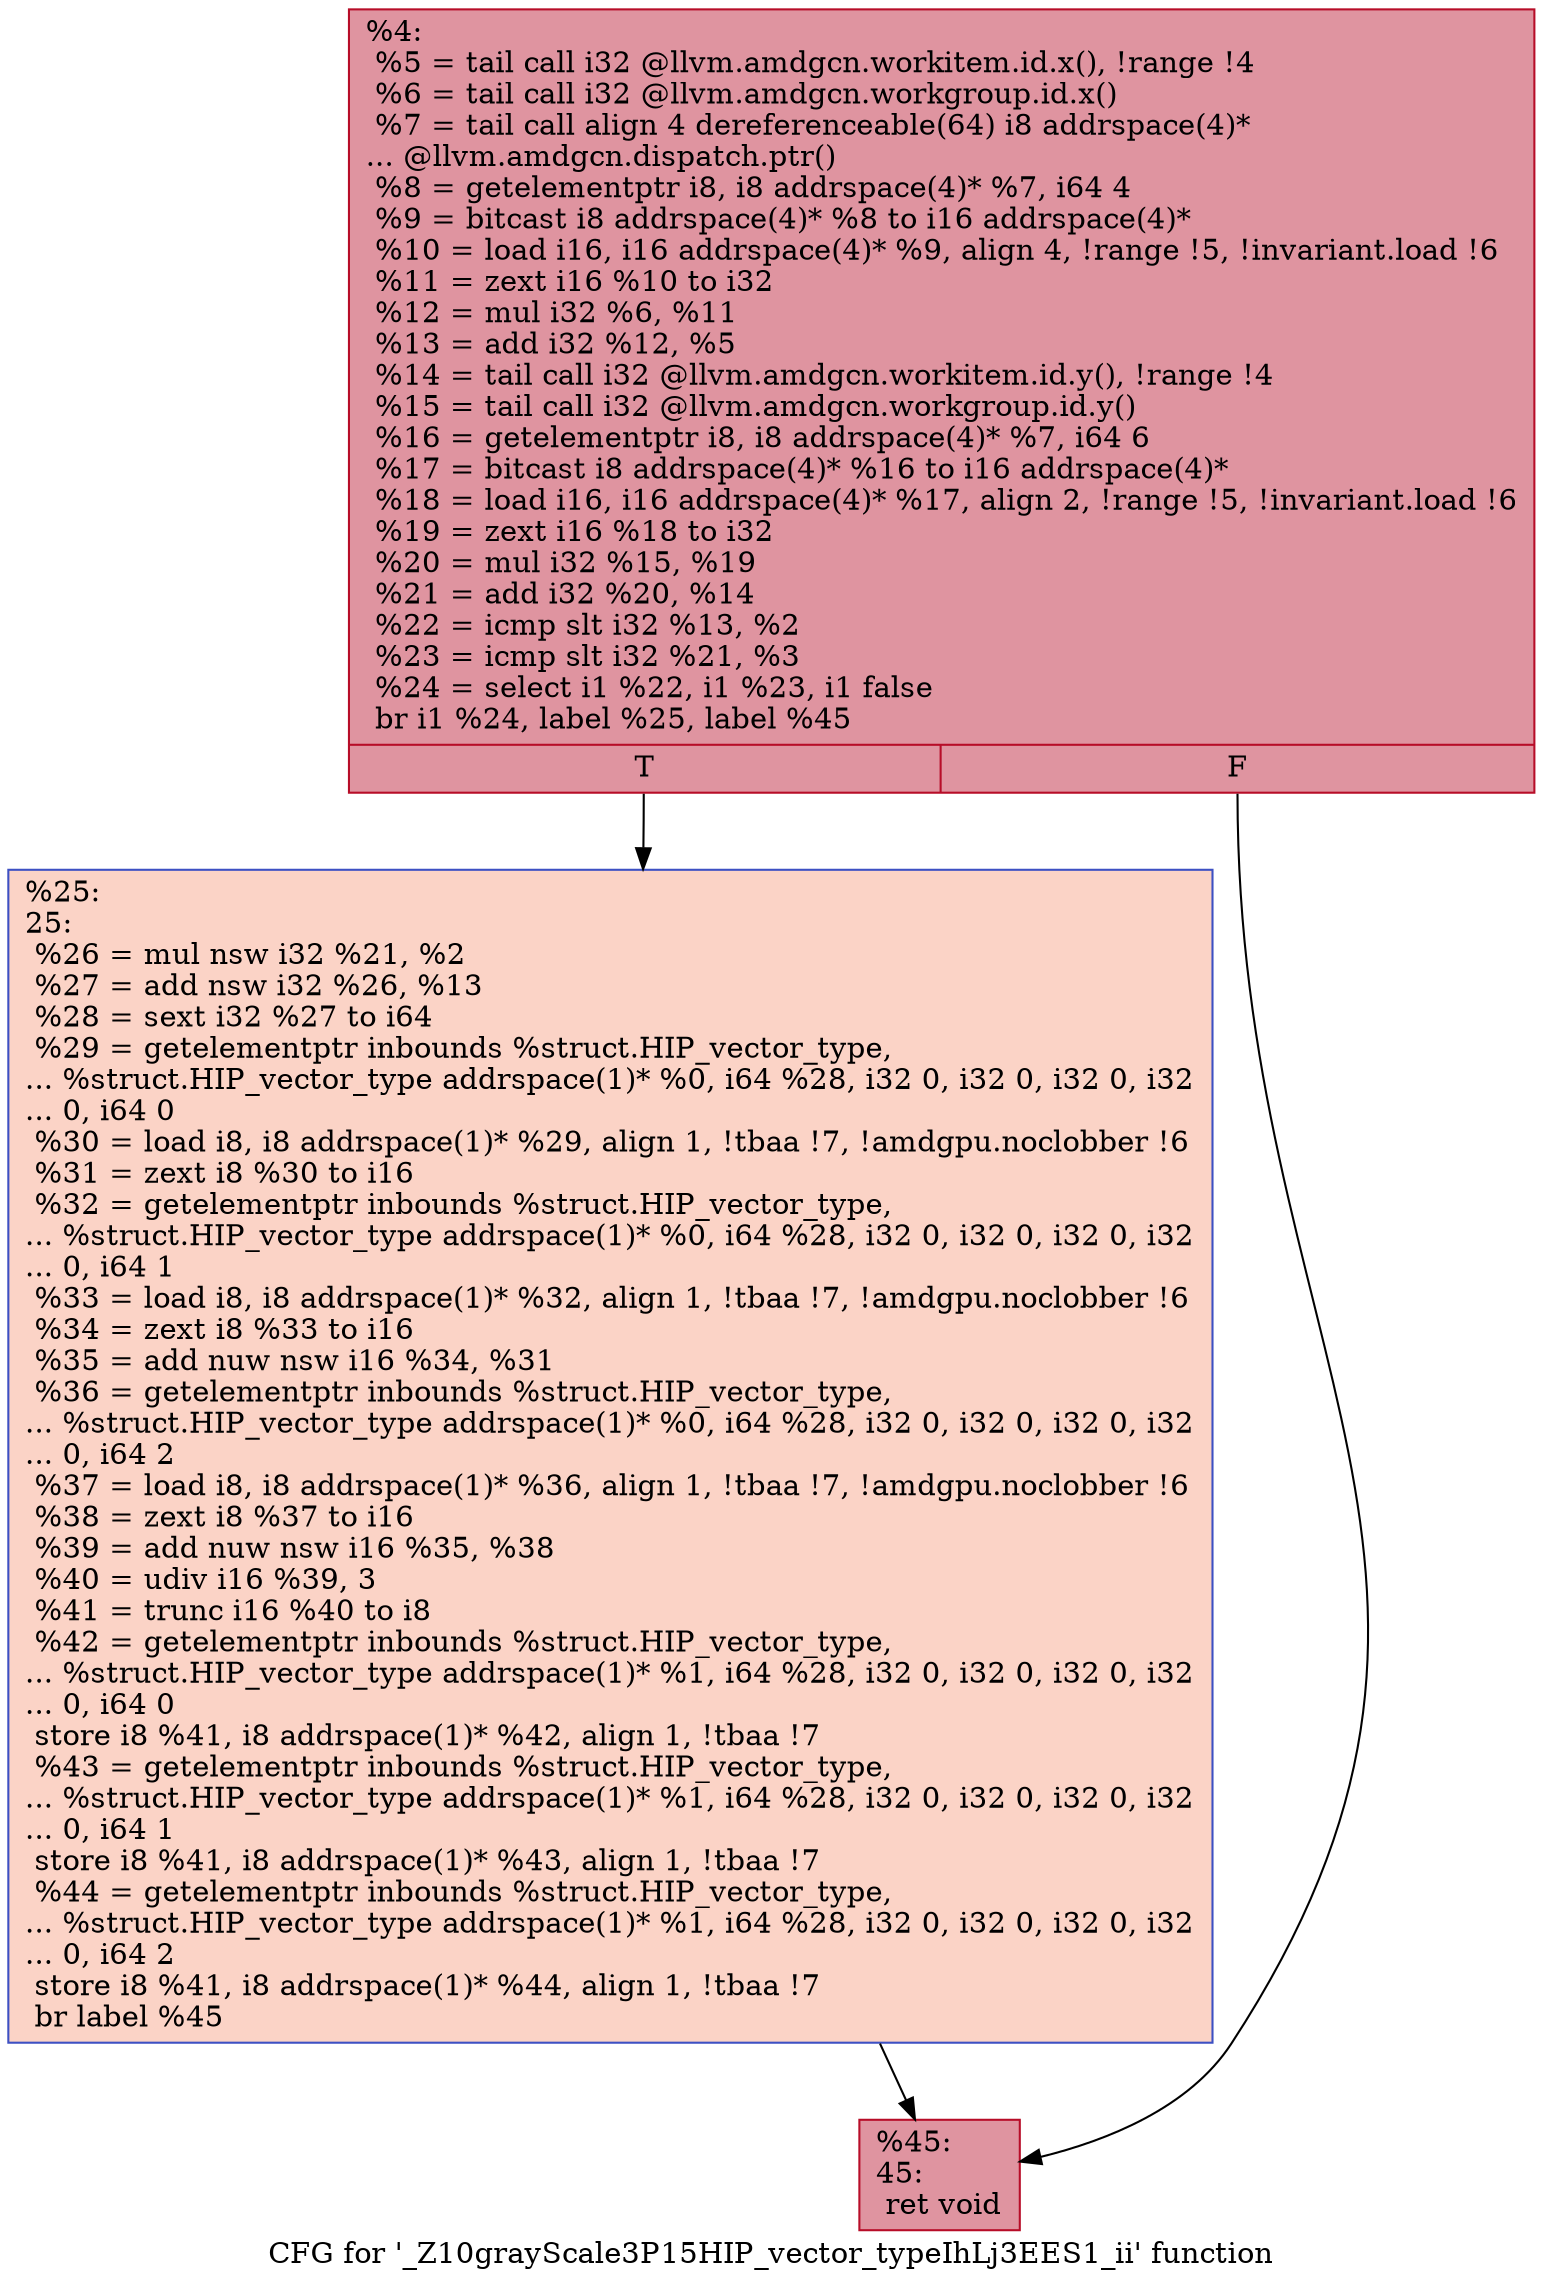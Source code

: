 digraph "CFG for '_Z10grayScale3P15HIP_vector_typeIhLj3EES1_ii' function" {
	label="CFG for '_Z10grayScale3P15HIP_vector_typeIhLj3EES1_ii' function";

	Node0x49a3290 [shape=record,color="#b70d28ff", style=filled, fillcolor="#b70d2870",label="{%4:\l  %5 = tail call i32 @llvm.amdgcn.workitem.id.x(), !range !4\l  %6 = tail call i32 @llvm.amdgcn.workgroup.id.x()\l  %7 = tail call align 4 dereferenceable(64) i8 addrspace(4)*\l... @llvm.amdgcn.dispatch.ptr()\l  %8 = getelementptr i8, i8 addrspace(4)* %7, i64 4\l  %9 = bitcast i8 addrspace(4)* %8 to i16 addrspace(4)*\l  %10 = load i16, i16 addrspace(4)* %9, align 4, !range !5, !invariant.load !6\l  %11 = zext i16 %10 to i32\l  %12 = mul i32 %6, %11\l  %13 = add i32 %12, %5\l  %14 = tail call i32 @llvm.amdgcn.workitem.id.y(), !range !4\l  %15 = tail call i32 @llvm.amdgcn.workgroup.id.y()\l  %16 = getelementptr i8, i8 addrspace(4)* %7, i64 6\l  %17 = bitcast i8 addrspace(4)* %16 to i16 addrspace(4)*\l  %18 = load i16, i16 addrspace(4)* %17, align 2, !range !5, !invariant.load !6\l  %19 = zext i16 %18 to i32\l  %20 = mul i32 %15, %19\l  %21 = add i32 %20, %14\l  %22 = icmp slt i32 %13, %2\l  %23 = icmp slt i32 %21, %3\l  %24 = select i1 %22, i1 %23, i1 false\l  br i1 %24, label %25, label %45\l|{<s0>T|<s1>F}}"];
	Node0x49a3290:s0 -> Node0x49a6cd0;
	Node0x49a3290:s1 -> Node0x49a6d60;
	Node0x49a6cd0 [shape=record,color="#3d50c3ff", style=filled, fillcolor="#f59c7d70",label="{%25:\l25:                                               \l  %26 = mul nsw i32 %21, %2\l  %27 = add nsw i32 %26, %13\l  %28 = sext i32 %27 to i64\l  %29 = getelementptr inbounds %struct.HIP_vector_type,\l... %struct.HIP_vector_type addrspace(1)* %0, i64 %28, i32 0, i32 0, i32 0, i32\l... 0, i64 0\l  %30 = load i8, i8 addrspace(1)* %29, align 1, !tbaa !7, !amdgpu.noclobber !6\l  %31 = zext i8 %30 to i16\l  %32 = getelementptr inbounds %struct.HIP_vector_type,\l... %struct.HIP_vector_type addrspace(1)* %0, i64 %28, i32 0, i32 0, i32 0, i32\l... 0, i64 1\l  %33 = load i8, i8 addrspace(1)* %32, align 1, !tbaa !7, !amdgpu.noclobber !6\l  %34 = zext i8 %33 to i16\l  %35 = add nuw nsw i16 %34, %31\l  %36 = getelementptr inbounds %struct.HIP_vector_type,\l... %struct.HIP_vector_type addrspace(1)* %0, i64 %28, i32 0, i32 0, i32 0, i32\l... 0, i64 2\l  %37 = load i8, i8 addrspace(1)* %36, align 1, !tbaa !7, !amdgpu.noclobber !6\l  %38 = zext i8 %37 to i16\l  %39 = add nuw nsw i16 %35, %38\l  %40 = udiv i16 %39, 3\l  %41 = trunc i16 %40 to i8\l  %42 = getelementptr inbounds %struct.HIP_vector_type,\l... %struct.HIP_vector_type addrspace(1)* %1, i64 %28, i32 0, i32 0, i32 0, i32\l... 0, i64 0\l  store i8 %41, i8 addrspace(1)* %42, align 1, !tbaa !7\l  %43 = getelementptr inbounds %struct.HIP_vector_type,\l... %struct.HIP_vector_type addrspace(1)* %1, i64 %28, i32 0, i32 0, i32 0, i32\l... 0, i64 1\l  store i8 %41, i8 addrspace(1)* %43, align 1, !tbaa !7\l  %44 = getelementptr inbounds %struct.HIP_vector_type,\l... %struct.HIP_vector_type addrspace(1)* %1, i64 %28, i32 0, i32 0, i32 0, i32\l... 0, i64 2\l  store i8 %41, i8 addrspace(1)* %44, align 1, !tbaa !7\l  br label %45\l}"];
	Node0x49a6cd0 -> Node0x49a6d60;
	Node0x49a6d60 [shape=record,color="#b70d28ff", style=filled, fillcolor="#b70d2870",label="{%45:\l45:                                               \l  ret void\l}"];
}
